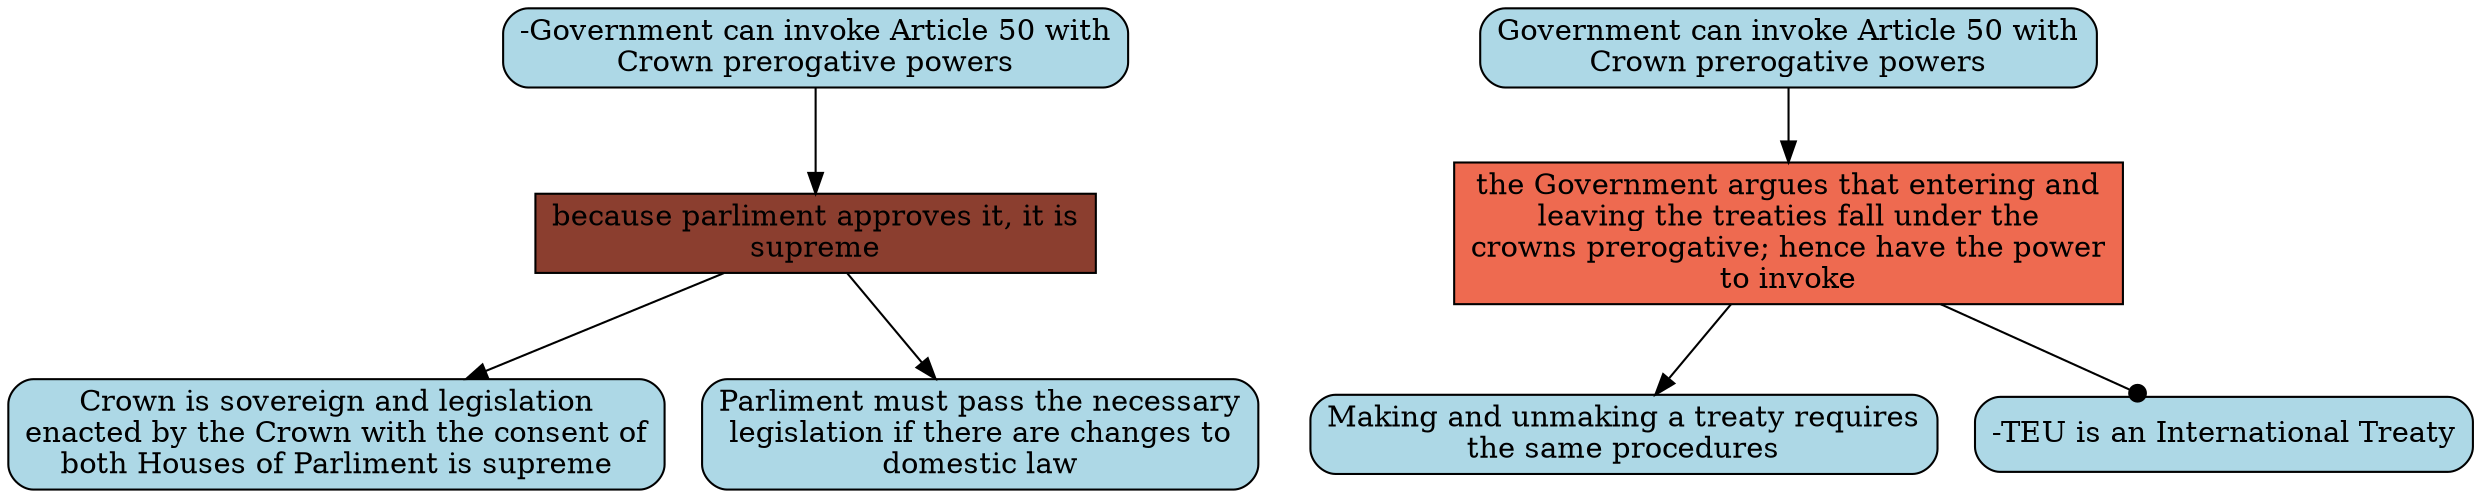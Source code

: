 digraph G{ 
"because parliment approves it, it is\nsupreme" [color="black", fillcolor="coral4",fixedsize=false, shape=box, style="filled"]; 
"-Government can invoke Article 50 with\nCrown prerogative powers" [color="black", fillcolor="lightblue", fixedsize=false,  shape="box", style="rounded,filled"]; 
"Government can invoke Article 50 with\nCrown prerogative powers" [color="black", fillcolor="lightblue", fixedsize=false,  shape="box", style="rounded,filled"]; 
"Crown is sovereign and legislation\nenacted by the Crown with the consent of\nboth Houses of Parliment is supreme" [color="black", fillcolor="lightblue", fixedsize=false,  shape="box", style="rounded,filled"]; 
"Parliment must pass the necessary\nlegislation if there are changes to\ndomestic law" [color="black", fillcolor="lightblue", fixedsize=false,  shape="box", style="rounded,filled"]; 
"the Government argues that entering and\nleaving the treaties fall under the\ncrowns prerogative; hence have the power\nto invoke" [color="black", fillcolor="coral2",fixedsize=false, shape=box, style="filled"]; 
"Making and unmaking a treaty requires\nthe same procedures" [color="black", fillcolor="lightblue", fixedsize=false,  shape="box", style="rounded,filled"]; 
"-TEU is an International Treaty" [color="black", fillcolor="lightblue", fixedsize=false,  shape="box", style="rounded,filled"]; 
"-Government can invoke Article 50 with\nCrown prerogative powers" -> "because parliment approves it, it is\nsupreme" ; 
"because parliment approves it, it is\nsupreme" -> "Crown is sovereign and legislation\nenacted by the Crown with the consent of\nboth Houses of Parliment is supreme" ; 
"because parliment approves it, it is\nsupreme" -> "Parliment must pass the necessary\nlegislation if there are changes to\ndomestic law" ; 
"Government can invoke Article 50 with\nCrown prerogative powers" -> "the Government argues that entering and\nleaving the treaties fall under the\ncrowns prerogative; hence have the power\nto invoke" ; 
"the Government argues that entering and\nleaving the treaties fall under the\ncrowns prerogative; hence have the power\nto invoke" -> "Making and unmaking a treaty requires\nthe same procedures" ; 
"the Government argues that entering and\nleaving the treaties fall under the\ncrowns prerogative; hence have the power\nto invoke" -> "-TEU is an International Treaty" [arrowhead=dot] ; 
}
